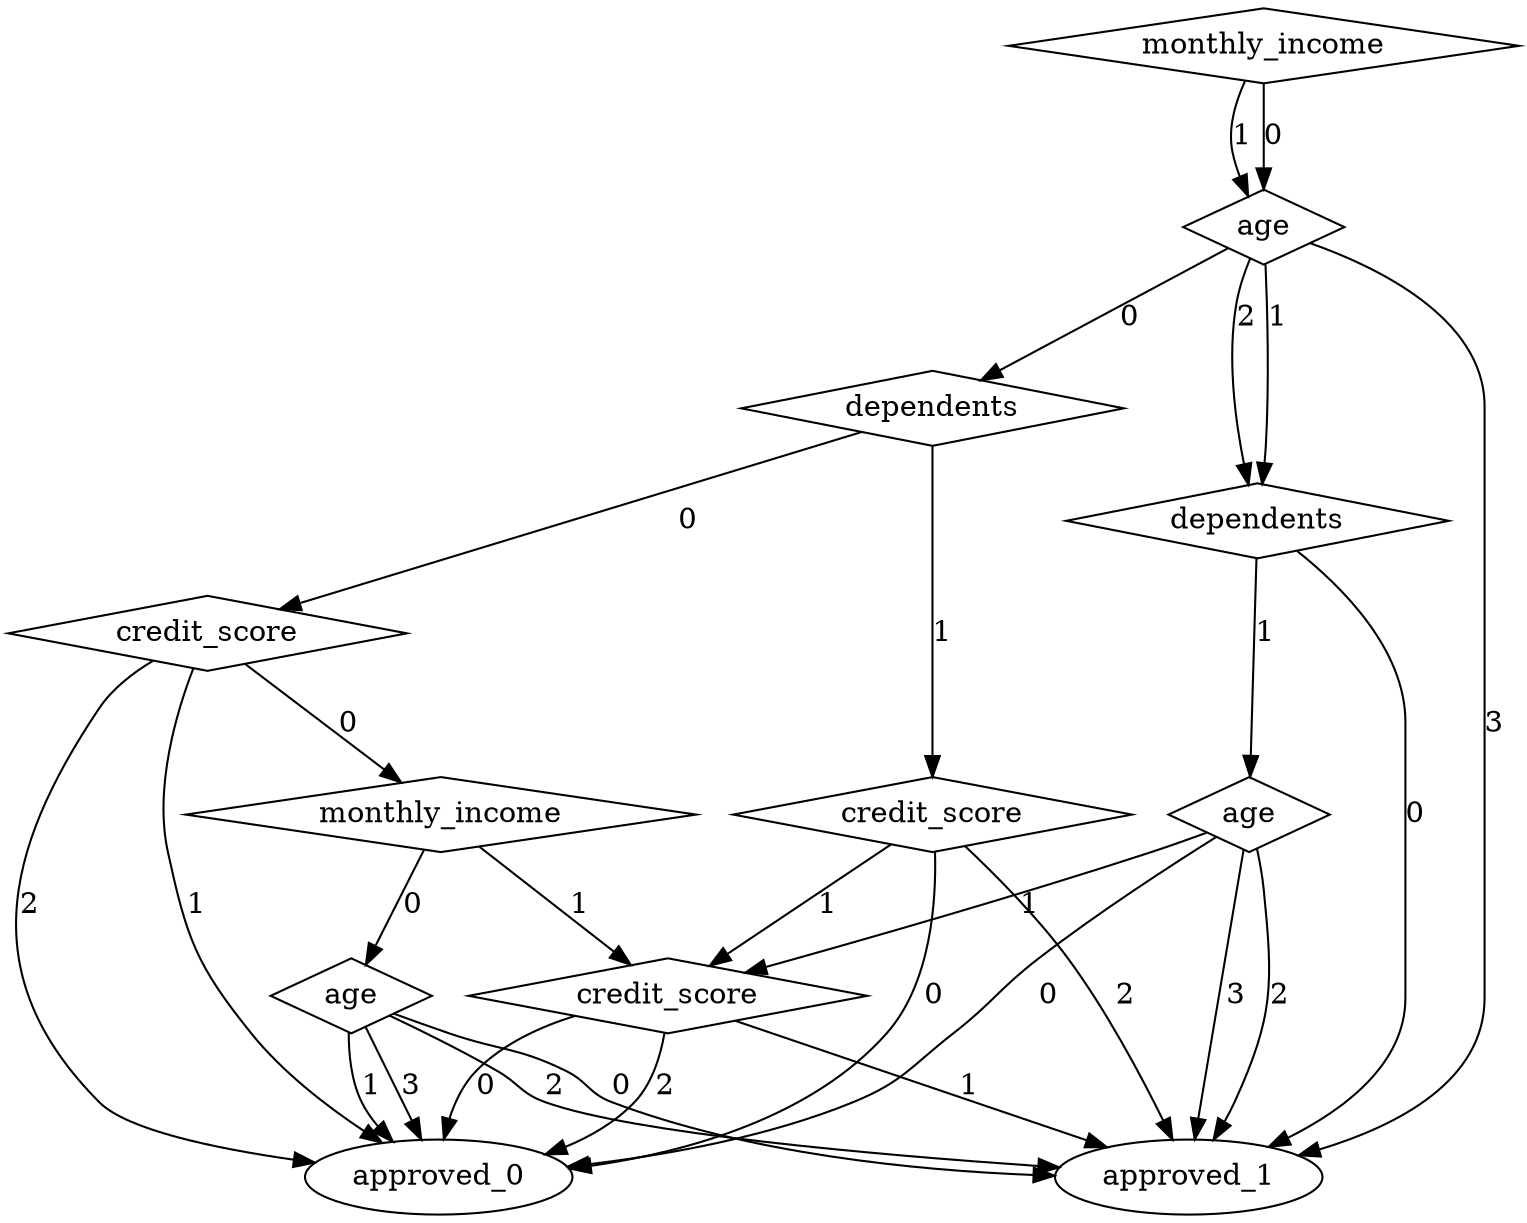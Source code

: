 digraph {
node [label=approved_0,style=""] approved_0
node [label=approved_1,style=""] approved_1
node [label=approved_0,style=""] approved_0
node [label=approved_1,style=""] approved_1
node [label=approved_0,style=""] approved_0
node [label=approved_1,style=""] approved_1
node [label=approved_0,style=""] approved_0
node [label=approved_0,style=""] approved_0
node [label=approved_0,style=""] approved_0
node [label=approved_1,style=""] approved_1
node [label=approved_0,style=""] approved_0
node [label=approved_1,style=""] approved_1
node [label=approved_1,style=""] approved_1
node [label=approved_0,style=""] approved_0
node [label=approved_1,style=""] approved_1
node [label=approved_1,style=""] approved_1
node [label=age,shape="diamond",style=""] 9
node [label=credit_score,shape="diamond",style=""] 8
node [label=monthly_income,shape="diamond",style=""] 7
node [label=credit_score,shape="diamond",style=""] 6
node [label=credit_score,shape="diamond",style=""] 5
node [label=dependents,shape="diamond",style=""] 4
node [label=age,shape="diamond",style=""] 3
node [label=dependents,shape="diamond",style=""] 2
node [label=age,shape="diamond",style=""] 1
node [label=monthly_income,shape="diamond",style=""] 0

9 -> approved_0 [label="3"]
9 -> approved_1 [label="2"]
9 -> approved_0 [label="1"]
9 -> approved_1 [label="0"]
8 -> approved_0 [label="2"]
8 -> approved_1 [label="1"]
8 -> approved_0 [label="0"]
7 -> 8 [label="1"]
7 -> 9 [label="0"]
6 -> approved_0 [label="2"]
6 -> approved_0 [label="1"]
6 -> 7 [label="0"]
5 -> approved_1 [label="2"]
5 -> 8 [label="1"]
5 -> approved_0 [label="0"]
4 -> 5 [label="1"]
4 -> 6 [label="0"]
3 -> approved_1 [label="3"]
3 -> approved_1 [label="2"]
3 -> 8 [label="1"]
3 -> approved_0 [label="0"]
2 -> 3 [label="1"]
2 -> approved_1 [label="0"]
1 -> approved_1 [label="3"]
1 -> 2 [label="2"]
1 -> 2 [label="1"]
1 -> 4 [label="0"]
0 -> 1 [label="1"]
0 -> 1 [label="0"]
}